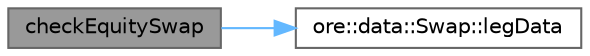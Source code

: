 digraph "checkEquitySwap"
{
 // INTERACTIVE_SVG=YES
 // LATEX_PDF_SIZE
  bgcolor="transparent";
  edge [fontname=Helvetica,fontsize=10,labelfontname=Helvetica,labelfontsize=10];
  node [fontname=Helvetica,fontsize=10,shape=box,height=0.2,width=0.4];
  rankdir="LR";
  Node1 [label="checkEquitySwap",height=0.2,width=0.4,color="gray40", fillcolor="grey60", style="filled", fontcolor="black",tooltip=" "];
  Node1 -> Node2 [color="steelblue1",style="solid"];
  Node2 [label="ore::data::Swap::legData",height=0.2,width=0.4,color="grey40", fillcolor="white", style="filled",URL="$classore_1_1data_1_1_swap.html#a02a6705532ce13509519a13afd45b670",tooltip=" "];
}
